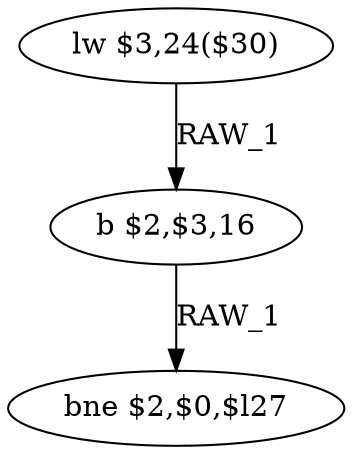 digraph G1 {
node [shape = ellipse];
i0 [label = "lw $3,24($30)"] ;
i0 ->  i1 [label= "RAW_1"];
i1 [label = "b $2,$3,16"] ;
i1 ->  i2 [label= "RAW_1"];
i2 [label = "bne $2,$0,$l27"] ;
}
